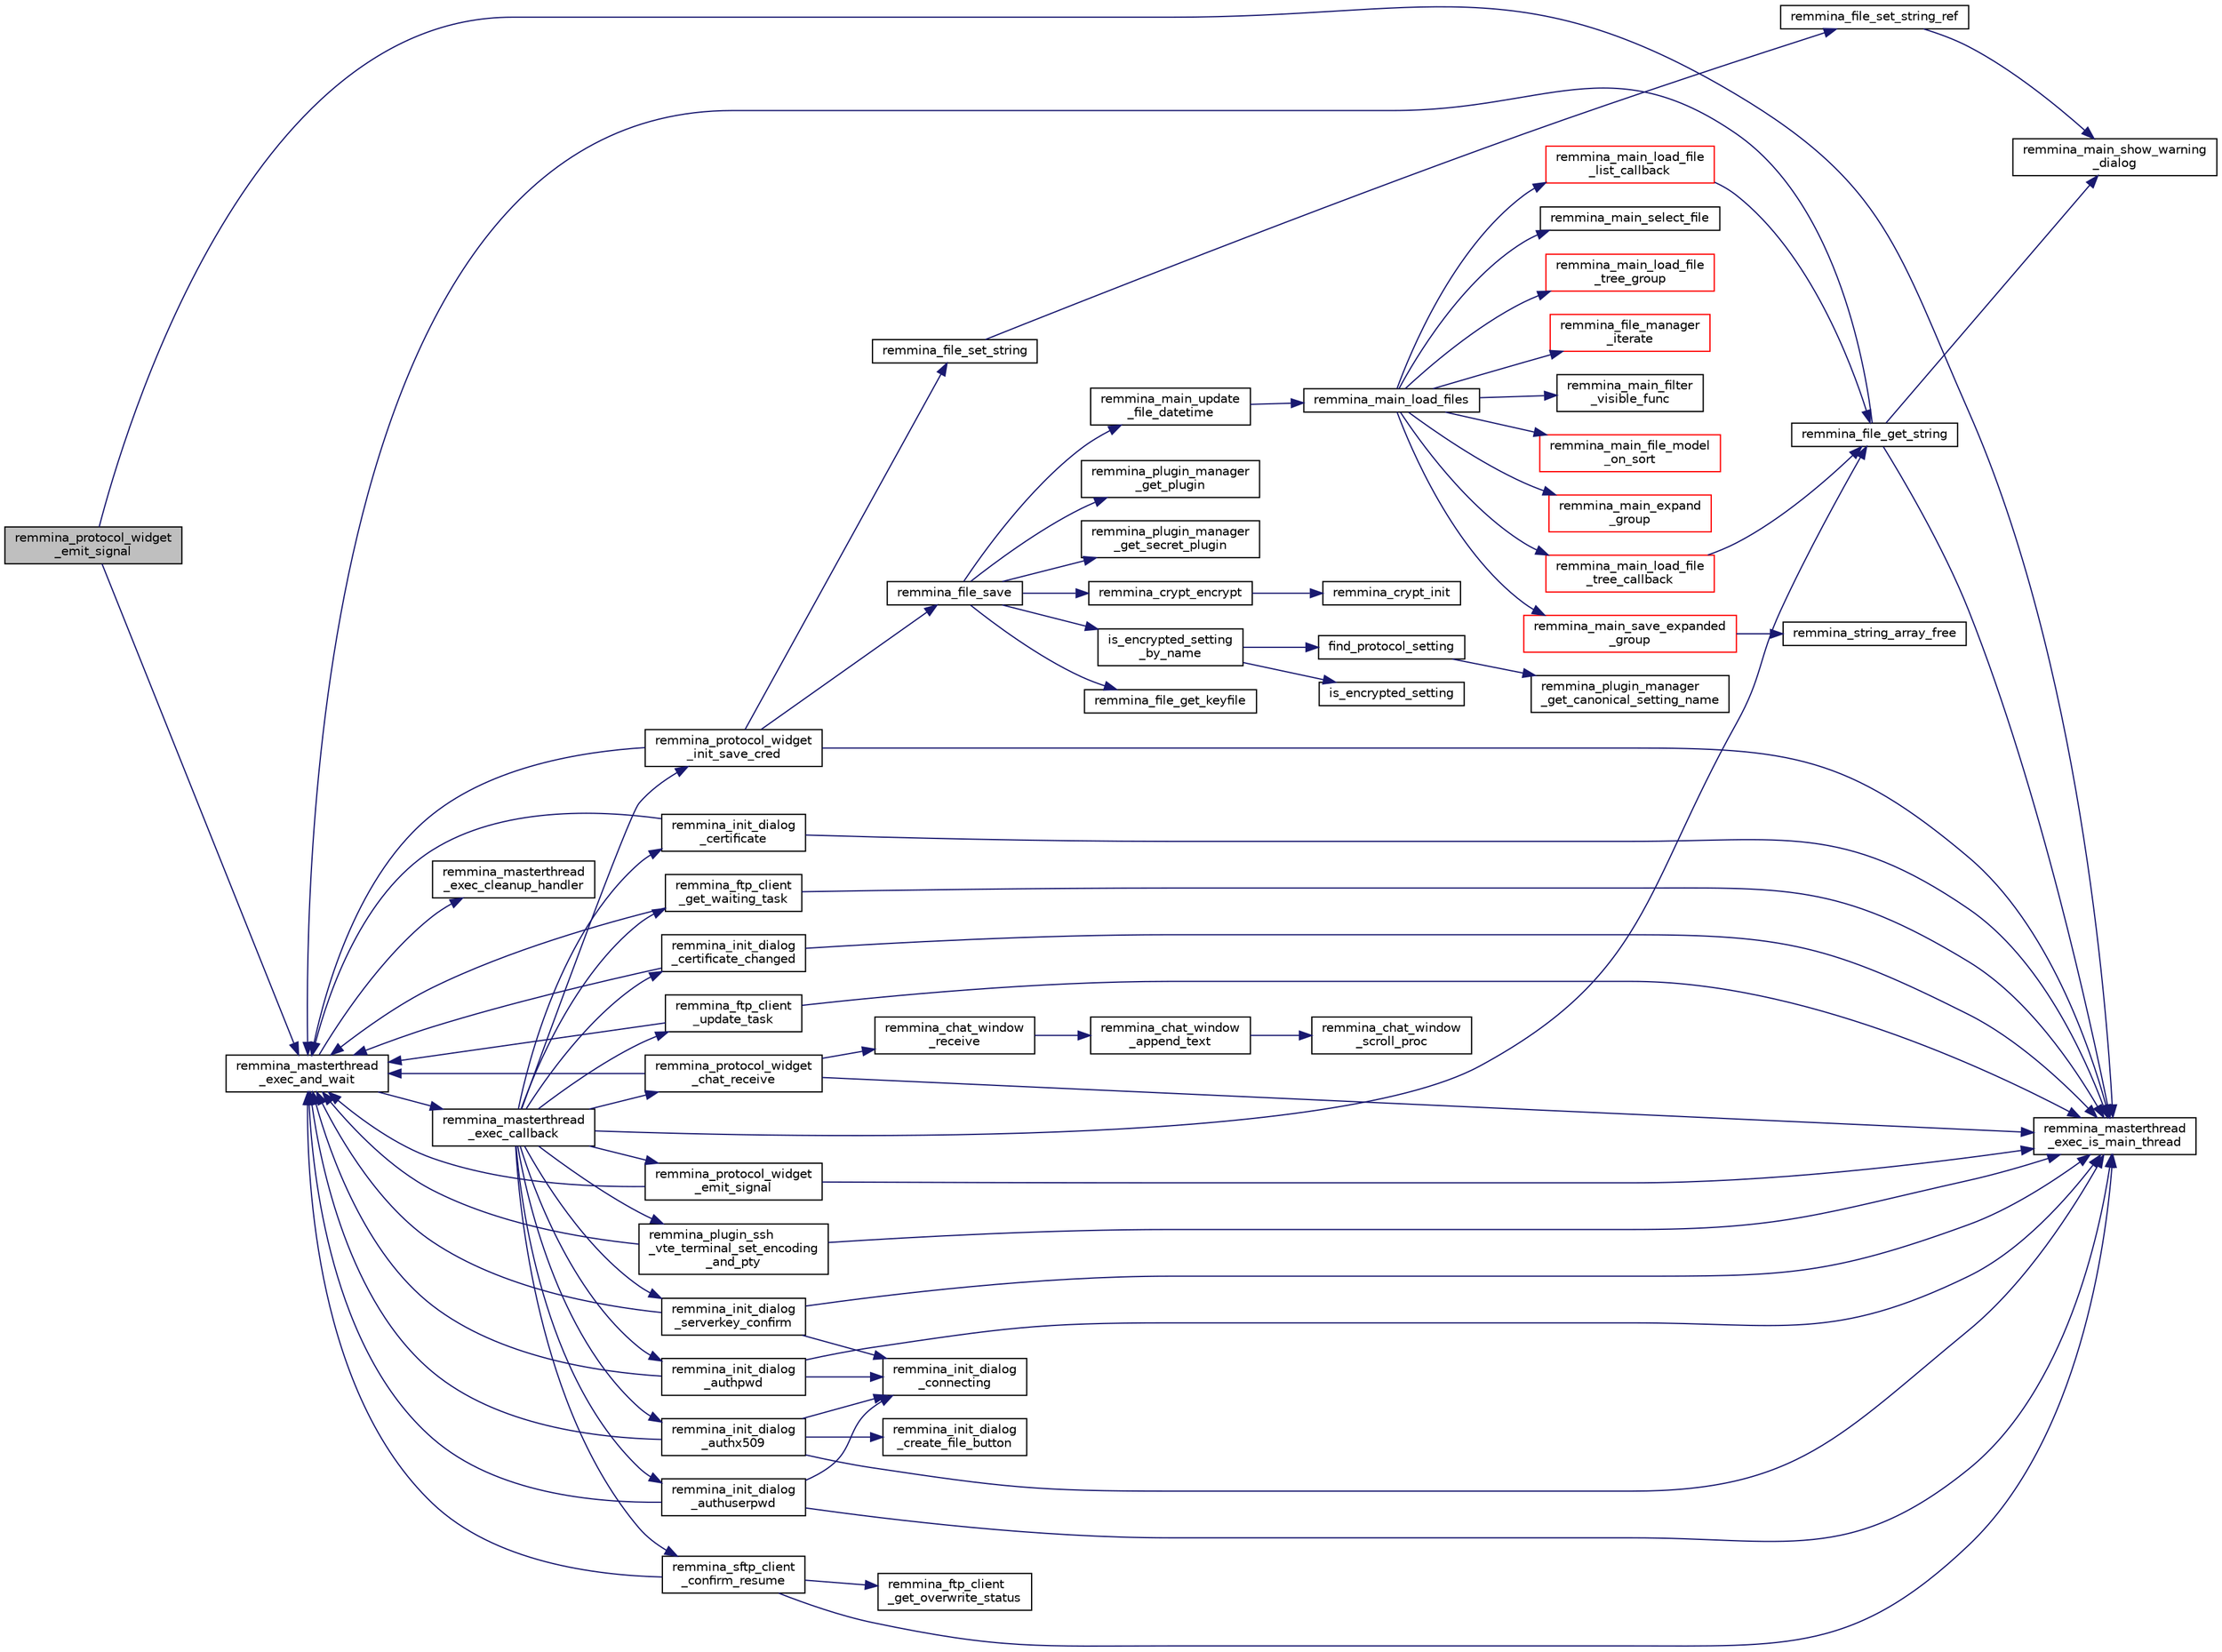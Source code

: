 digraph "remmina_protocol_widget_emit_signal"
{
  edge [fontname="Helvetica",fontsize="10",labelfontname="Helvetica",labelfontsize="10"];
  node [fontname="Helvetica",fontsize="10",shape=record];
  rankdir="LR";
  Node1171 [label="remmina_protocol_widget\l_emit_signal",height=0.2,width=0.4,color="black", fillcolor="grey75", style="filled", fontcolor="black"];
  Node1171 -> Node1172 [color="midnightblue",fontsize="10",style="solid",fontname="Helvetica"];
  Node1172 [label="remmina_masterthread\l_exec_is_main_thread",height=0.2,width=0.4,color="black", fillcolor="white", style="filled",URL="$remmina__masterthread__exec_8c.html#a3a52e863a3a3da6da6bb5d36c13b7ff4"];
  Node1171 -> Node1173 [color="midnightblue",fontsize="10",style="solid",fontname="Helvetica"];
  Node1173 [label="remmina_masterthread\l_exec_and_wait",height=0.2,width=0.4,color="black", fillcolor="white", style="filled",URL="$remmina__masterthread__exec_8c.html#a14628c2470cac50e87916a70ea05c97d"];
  Node1173 -> Node1174 [color="midnightblue",fontsize="10",style="solid",fontname="Helvetica"];
  Node1174 [label="remmina_masterthread\l_exec_cleanup_handler",height=0.2,width=0.4,color="black", fillcolor="white", style="filled",URL="$remmina__masterthread__exec_8c.html#a94985f15fd0d27c037824ee90b0ecd3c"];
  Node1173 -> Node1175 [color="midnightblue",fontsize="10",style="solid",fontname="Helvetica"];
  Node1175 [label="remmina_masterthread\l_exec_callback",height=0.2,width=0.4,color="black", fillcolor="white", style="filled",URL="$remmina__masterthread__exec_8c.html#ae5c4d736f1856249c255430e010a179f"];
  Node1175 -> Node1176 [color="midnightblue",fontsize="10",style="solid",fontname="Helvetica"];
  Node1176 [label="remmina_protocol_widget\l_init_save_cred",height=0.2,width=0.4,color="black", fillcolor="white", style="filled",URL="$remmina__protocol__widget_8c.html#a7ac09ee83afa8a1a60cadf56b0ec83a6"];
  Node1176 -> Node1172 [color="midnightblue",fontsize="10",style="solid",fontname="Helvetica"];
  Node1176 -> Node1173 [color="midnightblue",fontsize="10",style="solid",fontname="Helvetica"];
  Node1176 -> Node1177 [color="midnightblue",fontsize="10",style="solid",fontname="Helvetica"];
  Node1177 [label="remmina_file_set_string",height=0.2,width=0.4,color="black", fillcolor="white", style="filled",URL="$remmina__file_8c.html#a85ca1ca2d0bf9ef29e490c6f4527a954"];
  Node1177 -> Node1178 [color="midnightblue",fontsize="10",style="solid",fontname="Helvetica"];
  Node1178 [label="remmina_file_set_string_ref",height=0.2,width=0.4,color="black", fillcolor="white", style="filled",URL="$remmina__file_8c.html#a74951c1067a1a5e1341f5e1c1206dec6"];
  Node1178 -> Node1179 [color="midnightblue",fontsize="10",style="solid",fontname="Helvetica"];
  Node1179 [label="remmina_main_show_warning\l_dialog",height=0.2,width=0.4,color="black", fillcolor="white", style="filled",URL="$remmina__main_8c.html#ad99b9c0bf2fa8c166a8b4a09e06ffdf7"];
  Node1176 -> Node1180 [color="midnightblue",fontsize="10",style="solid",fontname="Helvetica"];
  Node1180 [label="remmina_file_save",height=0.2,width=0.4,color="black", fillcolor="white", style="filled",URL="$remmina__file_8c.html#a8c893a5deec9bc446bd89cc9973416c7"];
  Node1180 -> Node1181 [color="midnightblue",fontsize="10",style="solid",fontname="Helvetica"];
  Node1181 [label="remmina_file_get_keyfile",height=0.2,width=0.4,color="black", fillcolor="white", style="filled",URL="$remmina__file_8c.html#a89ec355adbf6e03ad16d7faf810af46f"];
  Node1180 -> Node1182 [color="midnightblue",fontsize="10",style="solid",fontname="Helvetica"];
  Node1182 [label="remmina_plugin_manager\l_get_plugin",height=0.2,width=0.4,color="black", fillcolor="white", style="filled",URL="$remmina__plugin__manager_8c.html#a3872c8656a8a3d5147bcc603471c1932"];
  Node1180 -> Node1183 [color="midnightblue",fontsize="10",style="solid",fontname="Helvetica"];
  Node1183 [label="remmina_plugin_manager\l_get_secret_plugin",height=0.2,width=0.4,color="black", fillcolor="white", style="filled",URL="$remmina__plugin__manager_8c.html#ad380a98f6624aa8c830015c8b428b7b4"];
  Node1180 -> Node1184 [color="midnightblue",fontsize="10",style="solid",fontname="Helvetica"];
  Node1184 [label="is_encrypted_setting\l_by_name",height=0.2,width=0.4,color="black", fillcolor="white", style="filled",URL="$remmina__file_8c.html#a72580559fa04082418a993fec4c77281"];
  Node1184 -> Node1185 [color="midnightblue",fontsize="10",style="solid",fontname="Helvetica"];
  Node1185 [label="find_protocol_setting",height=0.2,width=0.4,color="black", fillcolor="white", style="filled",URL="$remmina__file_8c.html#acc88ee6f5ba73bf9c3b05ab9368c952f"];
  Node1185 -> Node1186 [color="midnightblue",fontsize="10",style="solid",fontname="Helvetica"];
  Node1186 [label="remmina_plugin_manager\l_get_canonical_setting_name",height=0.2,width=0.4,color="black", fillcolor="white", style="filled",URL="$remmina__plugin__manager_8c.html#af60b8edfa50563ae4c7593efc3deed55"];
  Node1184 -> Node1187 [color="midnightblue",fontsize="10",style="solid",fontname="Helvetica"];
  Node1187 [label="is_encrypted_setting",height=0.2,width=0.4,color="black", fillcolor="white", style="filled",URL="$remmina__file_8c.html#a29920ae737817d3f6c673bacbbf11ca1"];
  Node1180 -> Node1188 [color="midnightblue",fontsize="10",style="solid",fontname="Helvetica"];
  Node1188 [label="remmina_crypt_encrypt",height=0.2,width=0.4,color="black", fillcolor="white", style="filled",URL="$remmina__crypt_8c.html#aa02cf0fed3eb68d6a89815c3ba3bf7b1"];
  Node1188 -> Node1189 [color="midnightblue",fontsize="10",style="solid",fontname="Helvetica"];
  Node1189 [label="remmina_crypt_init",height=0.2,width=0.4,color="black", fillcolor="white", style="filled",URL="$remmina__crypt_8c.html#ae097c169aefdd5d83a57fc1bde511171"];
  Node1180 -> Node1190 [color="midnightblue",fontsize="10",style="solid",fontname="Helvetica"];
  Node1190 [label="remmina_main_update\l_file_datetime",height=0.2,width=0.4,color="black", fillcolor="white", style="filled",URL="$remmina__main_8c.html#a5ae0372dafe41f96a09097c07d1b270a"];
  Node1190 -> Node1191 [color="midnightblue",fontsize="10",style="solid",fontname="Helvetica"];
  Node1191 [label="remmina_main_load_files",height=0.2,width=0.4,color="black", fillcolor="white", style="filled",URL="$remmina__main_8c.html#a3617295e74fa84edbd41dedc601402a7"];
  Node1191 -> Node1192 [color="midnightblue",fontsize="10",style="solid",fontname="Helvetica"];
  Node1192 [label="remmina_main_save_expanded\l_group",height=0.2,width=0.4,color="red", fillcolor="white", style="filled",URL="$remmina__main_8c.html#ad8744dc59ba8072ffdf557b6c94e9f40"];
  Node1192 -> Node1193 [color="midnightblue",fontsize="10",style="solid",fontname="Helvetica"];
  Node1193 [label="remmina_string_array_free",height=0.2,width=0.4,color="black", fillcolor="white", style="filled",URL="$remmina__string__array_8c.html#a8ab78913d299df665a408a8a5ec51bbe"];
  Node1191 -> Node1197 [color="midnightblue",fontsize="10",style="solid",fontname="Helvetica"];
  Node1197 [label="remmina_main_load_file\l_tree_group",height=0.2,width=0.4,color="red", fillcolor="white", style="filled",URL="$remmina__main_8c.html#aa46e6b815c241d32a476a29053dbf296"];
  Node1191 -> Node1209 [color="midnightblue",fontsize="10",style="solid",fontname="Helvetica"];
  Node1209 [label="remmina_file_manager\l_iterate",height=0.2,width=0.4,color="red", fillcolor="white", style="filled",URL="$remmina__file__manager_8c.html#a55a717aafc046713380bd2c55f29165a"];
  Node1191 -> Node1210 [color="midnightblue",fontsize="10",style="solid",fontname="Helvetica"];
  Node1210 [label="remmina_main_load_file\l_tree_callback",height=0.2,width=0.4,color="red", fillcolor="white", style="filled",URL="$remmina__main_8c.html#ae32574ebe06b1a24f135af9379e663b4"];
  Node1210 -> Node1204 [color="midnightblue",fontsize="10",style="solid",fontname="Helvetica"];
  Node1204 [label="remmina_file_get_string",height=0.2,width=0.4,color="black", fillcolor="white", style="filled",URL="$remmina__file_8c.html#a8eb1b213d9d08c6ad13683ce05f4355e"];
  Node1204 -> Node1172 [color="midnightblue",fontsize="10",style="solid",fontname="Helvetica"];
  Node1204 -> Node1173 [color="midnightblue",fontsize="10",style="solid",fontname="Helvetica"];
  Node1204 -> Node1179 [color="midnightblue",fontsize="10",style="solid",fontname="Helvetica"];
  Node1191 -> Node1216 [color="midnightblue",fontsize="10",style="solid",fontname="Helvetica"];
  Node1216 [label="remmina_main_load_file\l_list_callback",height=0.2,width=0.4,color="red", fillcolor="white", style="filled",URL="$remmina__main_8c.html#a71f485dba1b11bf8cba129920767b5e6"];
  Node1216 -> Node1204 [color="midnightblue",fontsize="10",style="solid",fontname="Helvetica"];
  Node1191 -> Node1217 [color="midnightblue",fontsize="10",style="solid",fontname="Helvetica"];
  Node1217 [label="remmina_main_filter\l_visible_func",height=0.2,width=0.4,color="black", fillcolor="white", style="filled",URL="$remmina__main_8c.html#ab0d22f0e3571eb80886acb0c68005800"];
  Node1191 -> Node1218 [color="midnightblue",fontsize="10",style="solid",fontname="Helvetica"];
  Node1218 [label="remmina_main_file_model\l_on_sort",height=0.2,width=0.4,color="red", fillcolor="white", style="filled",URL="$remmina__main_8c.html#a71fbe206a9c2abb8f348ee598d7751b7"];
  Node1191 -> Node1220 [color="midnightblue",fontsize="10",style="solid",fontname="Helvetica"];
  Node1220 [label="remmina_main_expand\l_group",height=0.2,width=0.4,color="red", fillcolor="white", style="filled",URL="$remmina__main_8c.html#a4a4733c243f20c3ffc27105003f5e30e"];
  Node1191 -> Node1223 [color="midnightblue",fontsize="10",style="solid",fontname="Helvetica"];
  Node1223 [label="remmina_main_select_file",height=0.2,width=0.4,color="black", fillcolor="white", style="filled",URL="$remmina__main_8c.html#aa20963aed43242994c88d5a97a546355"];
  Node1175 -> Node1224 [color="midnightblue",fontsize="10",style="solid",fontname="Helvetica"];
  Node1224 [label="remmina_protocol_widget\l_chat_receive",height=0.2,width=0.4,color="black", fillcolor="white", style="filled",URL="$remmina__protocol__widget_8c.html#ae2522242b3f39ee84ee8cf75170de0c0"];
  Node1224 -> Node1172 [color="midnightblue",fontsize="10",style="solid",fontname="Helvetica"];
  Node1224 -> Node1173 [color="midnightblue",fontsize="10",style="solid",fontname="Helvetica"];
  Node1224 -> Node1225 [color="midnightblue",fontsize="10",style="solid",fontname="Helvetica"];
  Node1225 [label="remmina_chat_window\l_receive",height=0.2,width=0.4,color="black", fillcolor="white", style="filled",URL="$remmina__chat__window_8c.html#a45724aed5474dd741563ffbf89237022"];
  Node1225 -> Node1226 [color="midnightblue",fontsize="10",style="solid",fontname="Helvetica"];
  Node1226 [label="remmina_chat_window\l_append_text",height=0.2,width=0.4,color="black", fillcolor="white", style="filled",URL="$remmina__chat__window_8c.html#adfffc86df4856aabe2593de07742985f"];
  Node1226 -> Node1227 [color="midnightblue",fontsize="10",style="solid",fontname="Helvetica"];
  Node1227 [label="remmina_chat_window\l_scroll_proc",height=0.2,width=0.4,color="black", fillcolor="white", style="filled",URL="$remmina__chat__window_8c.html#a2a4bc3ded8ebf89c8f60d9b565fe2d70"];
  Node1175 -> Node1204 [color="midnightblue",fontsize="10",style="solid",fontname="Helvetica"];
  Node1175 -> Node1228 [color="midnightblue",fontsize="10",style="solid",fontname="Helvetica"];
  Node1228 [label="remmina_init_dialog\l_serverkey_confirm",height=0.2,width=0.4,color="black", fillcolor="white", style="filled",URL="$remmina__init__dialog_8c.html#a11fba22fe5f7f85985e01b499a52e534"];
  Node1228 -> Node1172 [color="midnightblue",fontsize="10",style="solid",fontname="Helvetica"];
  Node1228 -> Node1173 [color="midnightblue",fontsize="10",style="solid",fontname="Helvetica"];
  Node1228 -> Node1229 [color="midnightblue",fontsize="10",style="solid",fontname="Helvetica"];
  Node1229 [label="remmina_init_dialog\l_connecting",height=0.2,width=0.4,color="black", fillcolor="white", style="filled",URL="$remmina__init__dialog_8c.html#a7602c5b714e02a10506977dd983e7446"];
  Node1175 -> Node1230 [color="midnightblue",fontsize="10",style="solid",fontname="Helvetica"];
  Node1230 [label="remmina_init_dialog\l_authpwd",height=0.2,width=0.4,color="black", fillcolor="white", style="filled",URL="$remmina__init__dialog_8c.html#a755fc90b41b65cd6106915ab501433fa"];
  Node1230 -> Node1172 [color="midnightblue",fontsize="10",style="solid",fontname="Helvetica"];
  Node1230 -> Node1173 [color="midnightblue",fontsize="10",style="solid",fontname="Helvetica"];
  Node1230 -> Node1229 [color="midnightblue",fontsize="10",style="solid",fontname="Helvetica"];
  Node1175 -> Node1231 [color="midnightblue",fontsize="10",style="solid",fontname="Helvetica"];
  Node1231 [label="remmina_init_dialog\l_authuserpwd",height=0.2,width=0.4,color="black", fillcolor="white", style="filled",URL="$remmina__init__dialog_8c.html#ad941f2348cd1752fc9d58c263690726c"];
  Node1231 -> Node1172 [color="midnightblue",fontsize="10",style="solid",fontname="Helvetica"];
  Node1231 -> Node1173 [color="midnightblue",fontsize="10",style="solid",fontname="Helvetica"];
  Node1231 -> Node1229 [color="midnightblue",fontsize="10",style="solid",fontname="Helvetica"];
  Node1175 -> Node1232 [color="midnightblue",fontsize="10",style="solid",fontname="Helvetica"];
  Node1232 [label="remmina_init_dialog\l_certificate",height=0.2,width=0.4,color="black", fillcolor="white", style="filled",URL="$remmina__init__dialog_8c.html#abd47233840e1eefc1d511bc4e153b98b"];
  Node1232 -> Node1172 [color="midnightblue",fontsize="10",style="solid",fontname="Helvetica"];
  Node1232 -> Node1173 [color="midnightblue",fontsize="10",style="solid",fontname="Helvetica"];
  Node1175 -> Node1233 [color="midnightblue",fontsize="10",style="solid",fontname="Helvetica"];
  Node1233 [label="remmina_init_dialog\l_certificate_changed",height=0.2,width=0.4,color="black", fillcolor="white", style="filled",URL="$remmina__init__dialog_8c.html#a07e0824fe19e8169d076878aca502fc8"];
  Node1233 -> Node1172 [color="midnightblue",fontsize="10",style="solid",fontname="Helvetica"];
  Node1233 -> Node1173 [color="midnightblue",fontsize="10",style="solid",fontname="Helvetica"];
  Node1175 -> Node1234 [color="midnightblue",fontsize="10",style="solid",fontname="Helvetica"];
  Node1234 [label="remmina_init_dialog\l_authx509",height=0.2,width=0.4,color="black", fillcolor="white", style="filled",URL="$remmina__init__dialog_8c.html#a022dc4f1c87b00dac294837358394ddf"];
  Node1234 -> Node1172 [color="midnightblue",fontsize="10",style="solid",fontname="Helvetica"];
  Node1234 -> Node1173 [color="midnightblue",fontsize="10",style="solid",fontname="Helvetica"];
  Node1234 -> Node1235 [color="midnightblue",fontsize="10",style="solid",fontname="Helvetica"];
  Node1235 [label="remmina_init_dialog\l_create_file_button",height=0.2,width=0.4,color="black", fillcolor="white", style="filled",URL="$remmina__init__dialog_8c.html#ad583daf796f4a3c43dbcce49ebcf240f"];
  Node1234 -> Node1229 [color="midnightblue",fontsize="10",style="solid",fontname="Helvetica"];
  Node1175 -> Node1236 [color="midnightblue",fontsize="10",style="solid",fontname="Helvetica"];
  Node1236 [label="remmina_ftp_client\l_update_task",height=0.2,width=0.4,color="black", fillcolor="white", style="filled",URL="$remmina__ftp__client_8c.html#ad96358f40ab056c91f796ddda886a1dd"];
  Node1236 -> Node1172 [color="midnightblue",fontsize="10",style="solid",fontname="Helvetica"];
  Node1236 -> Node1173 [color="midnightblue",fontsize="10",style="solid",fontname="Helvetica"];
  Node1175 -> Node1237 [color="midnightblue",fontsize="10",style="solid",fontname="Helvetica"];
  Node1237 [label="remmina_ftp_client\l_get_waiting_task",height=0.2,width=0.4,color="black", fillcolor="white", style="filled",URL="$remmina__ftp__client_8c.html#a33e4993b60c36eae89a6a0a943d28141"];
  Node1237 -> Node1172 [color="midnightblue",fontsize="10",style="solid",fontname="Helvetica"];
  Node1237 -> Node1173 [color="midnightblue",fontsize="10",style="solid",fontname="Helvetica"];
  Node1175 -> Node1238 [color="midnightblue",fontsize="10",style="solid",fontname="Helvetica"];
  Node1238 [label="remmina_protocol_widget\l_emit_signal",height=0.2,width=0.4,color="black", fillcolor="white", style="filled",URL="$remmina__protocol__widget_8c.html#ac3e5a7f14aef4adb2e57d35e9c180b3b"];
  Node1238 -> Node1172 [color="midnightblue",fontsize="10",style="solid",fontname="Helvetica"];
  Node1238 -> Node1173 [color="midnightblue",fontsize="10",style="solid",fontname="Helvetica"];
  Node1175 -> Node1239 [color="midnightblue",fontsize="10",style="solid",fontname="Helvetica"];
  Node1239 [label="remmina_sftp_client\l_confirm_resume",height=0.2,width=0.4,color="black", fillcolor="white", style="filled",URL="$remmina__sftp__client_8c.html#a138904893cb9c7f6535b8dfc7ba17e33"];
  Node1239 -> Node1240 [color="midnightblue",fontsize="10",style="solid",fontname="Helvetica"];
  Node1240 [label="remmina_ftp_client\l_get_overwrite_status",height=0.2,width=0.4,color="black", fillcolor="white", style="filled",URL="$remmina__ftp__client_8c.html#a20d0575c04eb24553aeba7d0316e7a2e"];
  Node1239 -> Node1172 [color="midnightblue",fontsize="10",style="solid",fontname="Helvetica"];
  Node1239 -> Node1173 [color="midnightblue",fontsize="10",style="solid",fontname="Helvetica"];
  Node1175 -> Node1241 [color="midnightblue",fontsize="10",style="solid",fontname="Helvetica"];
  Node1241 [label="remmina_plugin_ssh\l_vte_terminal_set_encoding\l_and_pty",height=0.2,width=0.4,color="black", fillcolor="white", style="filled",URL="$remmina__ssh__plugin_8c.html#adc8e3776e67abca9ab913bc33172e4ce"];
  Node1241 -> Node1172 [color="midnightblue",fontsize="10",style="solid",fontname="Helvetica"];
  Node1241 -> Node1173 [color="midnightblue",fontsize="10",style="solid",fontname="Helvetica"];
}
